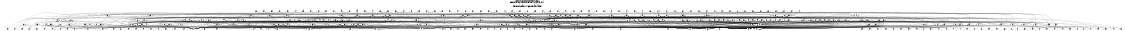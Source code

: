 # Network structure generated by ABC

digraph network {
size = "7.5,10";
center = true;
edge [dir = back];

{
  node [shape = plaintext];
  edge [style = invis];
  LevelTitle1 [label=""];
  LevelTitle2 [label=""];
  Level4 [label = ""];
  Level3 [label = ""];
  Level2 [label = ""];
  Level1 [label = ""];
  Level0 [label = ""];
  LevelTitle1 ->  LevelTitle2 ->  Level4 ->  Level3 ->  Level2 ->  Level1 ->  Level0;
}

{
  rank = same;
  LevelTitle1;
  title1 [shape=plaintext,
          fontsize=20,
          fontname = "Times-Roman",
          label="Network structure visualized by ABC\nBenchmark \"top\". Time was Wed Oct 16 16:07:39 2024. "
         ];
}

{
  rank = same;
  LevelTitle2;
  title2 [shape=plaintext,
          fontsize=18,
          fontname = "Times-Roman",
          label="The network contains 171 logic nodes and 0 latches.\n"
         ];
}

{
  rank = same;
  Level4;
  Node95 [label = "pc3", shape = invtriangle, color = coral, fillcolor = coral];
  Node96 [label = "pd4", shape = invtriangle, color = coral, fillcolor = coral];
  Node97 [label = "pe5", shape = invtriangle, color = coral, fillcolor = coral];
  Node98 [label = "pb3", shape = invtriangle, color = coral, fillcolor = coral];
  Node99 [label = "pd5", shape = invtriangle, color = coral, fillcolor = coral];
  Node100 [label = "pe4", shape = invtriangle, color = coral, fillcolor = coral];
  Node101 [label = "pa3", shape = invtriangle, color = coral, fillcolor = coral];
  Node102 [label = "pf4", shape = invtriangle, color = coral, fillcolor = coral];
  Node103 [label = "pg5", shape = invtriangle, color = coral, fillcolor = coral];
  Node104 [label = "pf5", shape = invtriangle, color = coral, fillcolor = coral];
  Node105 [label = "pg4", shape = invtriangle, color = coral, fillcolor = coral];
  Node106 [label = "pa5", shape = invtriangle, color = coral, fillcolor = coral];
  Node107 [label = "pg3", shape = invtriangle, color = coral, fillcolor = coral];
  Node108 [label = "pa4", shape = invtriangle, color = coral, fillcolor = coral];
  Node109 [label = "pf3", shape = invtriangle, color = coral, fillcolor = coral];
  Node110 [label = "pb4", shape = invtriangle, color = coral, fillcolor = coral];
  Node111 [label = "pc5", shape = invtriangle, color = coral, fillcolor = coral];
  Node112 [label = "pe3", shape = invtriangle, color = coral, fillcolor = coral];
  Node113 [label = "pb5", shape = invtriangle, color = coral, fillcolor = coral];
  Node114 [label = "pc4", shape = invtriangle, color = coral, fillcolor = coral];
  Node115 [label = "pd3", shape = invtriangle, color = coral, fillcolor = coral];
  Node116 [label = "pk3", shape = invtriangle, color = coral, fillcolor = coral];
  Node117 [label = "pl4", shape = invtriangle, color = coral, fillcolor = coral];
  Node118 [label = "pm5", shape = invtriangle, color = coral, fillcolor = coral];
  Node119 [label = "pj3", shape = invtriangle, color = coral, fillcolor = coral];
  Node120 [label = "pl5", shape = invtriangle, color = coral, fillcolor = coral];
  Node121 [label = "pm4", shape = invtriangle, color = coral, fillcolor = coral];
  Node122 [label = "pi3", shape = invtriangle, color = coral, fillcolor = coral];
  Node123 [label = "pn4", shape = invtriangle, color = coral, fillcolor = coral];
  Node124 [label = "po5", shape = invtriangle, color = coral, fillcolor = coral];
  Node125 [label = "ph3", shape = invtriangle, color = coral, fillcolor = coral];
  Node126 [label = "pn5", shape = invtriangle, color = coral, fillcolor = coral];
  Node127 [label = "po4", shape = invtriangle, color = coral, fillcolor = coral];
  Node128 [label = "ph4", shape = invtriangle, color = coral, fillcolor = coral];
  Node129 [label = "pi5", shape = invtriangle, color = coral, fillcolor = coral];
  Node130 [label = "po3", shape = invtriangle, color = coral, fillcolor = coral];
  Node131 [label = "ph5", shape = invtriangle, color = coral, fillcolor = coral];
  Node132 [label = "pi4", shape = invtriangle, color = coral, fillcolor = coral];
  Node133 [label = "pn3", shape = invtriangle, color = coral, fillcolor = coral];
  Node134 [label = "pj4", shape = invtriangle, color = coral, fillcolor = coral];
  Node135 [label = "pk5", shape = invtriangle, color = coral, fillcolor = coral];
  Node136 [label = "pm3", shape = invtriangle, color = coral, fillcolor = coral];
  Node137 [label = "pj5", shape = invtriangle, color = coral, fillcolor = coral];
  Node138 [label = "pk4", shape = invtriangle, color = coral, fillcolor = coral];
  Node139 [label = "pl3", shape = invtriangle, color = coral, fillcolor = coral];
  Node140 [label = "ps3", shape = invtriangle, color = coral, fillcolor = coral];
  Node141 [label = "pt4", shape = invtriangle, color = coral, fillcolor = coral];
  Node142 [label = "pr3", shape = invtriangle, color = coral, fillcolor = coral];
  Node143 [label = "pu4", shape = invtriangle, color = coral, fillcolor = coral];
  Node144 [label = "pq3", shape = invtriangle, color = coral, fillcolor = coral];
  Node145 [label = "pv4", shape = invtriangle, color = coral, fillcolor = coral];
  Node146 [label = "pp3", shape = invtriangle, color = coral, fillcolor = coral];
  Node147 [label = "pw4", shape = invtriangle, color = coral, fillcolor = coral];
  Node148 [label = "pp4", shape = invtriangle, color = coral, fillcolor = coral];
  Node149 [label = "pw3", shape = invtriangle, color = coral, fillcolor = coral];
  Node150 [label = "pq4", shape = invtriangle, color = coral, fillcolor = coral];
  Node151 [label = "pv3", shape = invtriangle, color = coral, fillcolor = coral];
  Node152 [label = "pw2", shape = invtriangle, color = coral, fillcolor = coral];
  Node153 [label = "pr4", shape = invtriangle, color = coral, fillcolor = coral];
  Node154 [label = "pu3", shape = invtriangle, color = coral, fillcolor = coral];
  Node155 [label = "ps4", shape = invtriangle, color = coral, fillcolor = coral];
  Node156 [label = "pt3", shape = invtriangle, color = coral, fillcolor = coral];
  Node157 [label = "pz2", shape = invtriangle, color = coral, fillcolor = coral];
  Node158 [label = "pz3", shape = invtriangle, color = coral, fillcolor = coral];
  Node159 [label = "px2", shape = invtriangle, color = coral, fillcolor = coral];
  Node160 [label = "py3", shape = invtriangle, color = coral, fillcolor = coral];
  Node161 [label = "px3", shape = invtriangle, color = coral, fillcolor = coral];
  Node162 [label = "py2", shape = invtriangle, color = coral, fillcolor = coral];
  Node163 [label = "px4", shape = invtriangle, color = coral, fillcolor = coral];
  Node164 [label = "py4", shape = invtriangle, color = coral, fillcolor = coral];
  Node165 [label = "pz4", shape = invtriangle, color = coral, fillcolor = coral];
}

{
  rank = same;
  Level3;
  Node167 [label = "167\n", shape = ellipse];
  Node172 [label = "172\n", shape = ellipse];
  Node180 [label = "180\n", shape = ellipse];
  Node187 [label = "187\n", shape = ellipse];
  Node193 [label = "193\n", shape = ellipse];
  Node201 [label = "201\n", shape = ellipse];
  Node205 [label = "205\n", shape = ellipse];
  Node207 [label = "207\n", shape = ellipse];
  Node209 [label = "209\n", shape = ellipse];
  Node210 [label = "210\n", shape = ellipse];
  Node213 [label = "213\n", shape = ellipse];
  Node217 [label = "217\n", shape = ellipse];
  Node223 [label = "223\n", shape = ellipse];
  Node227 [label = "227\n", shape = ellipse];
  Node236 [label = "236\n", shape = ellipse];
  Node241 [label = "241\n", shape = ellipse];
  Node251 [label = "251\n", shape = ellipse];
  Node254 [label = "254\n", shape = ellipse];
  Node258 [label = "258\n", shape = ellipse];
  Node261 [label = "261\n", shape = ellipse];
  Node272 [label = "272\n", shape = ellipse];
  Node280 [label = "280\n", shape = ellipse];
  Node285 [label = "285\n", shape = ellipse];
  Node290 [label = "290\n", shape = ellipse];
  Node294 [label = "294\n", shape = ellipse];
  Node298 [label = "298\n", shape = ellipse];
  Node301 [label = "301\n", shape = ellipse];
  Node305 [label = "305\n", shape = ellipse];
  Node308 [label = "308\n", shape = ellipse];
  Node310 [label = "310\n", shape = ellipse];
  Node314 [label = "314\n", shape = ellipse];
  Node318 [label = "318\n", shape = ellipse];
  Node320 [label = "320\n", shape = ellipse];
  Node323 [label = "323\n", shape = ellipse];
  Node326 [label = "326\n", shape = ellipse];
  Node329 [label = "329\n", shape = ellipse];
}

{
  rank = same;
  Level2;
  Node168 [label = "168\n", shape = ellipse];
  Node173 [label = "173\n", shape = ellipse];
  Node177 [label = "177\n", shape = ellipse];
  Node181 [label = "181\n", shape = ellipse];
  Node182 [label = "182\n", shape = ellipse];
  Node184 [label = "184\n", shape = ellipse];
  Node186 [label = "186\n", shape = ellipse];
  Node188 [label = "188\n", shape = ellipse];
  Node191 [label = "191\n", shape = ellipse];
  Node194 [label = "194\n", shape = ellipse];
  Node195 [label = "195\n", shape = ellipse];
  Node198 [label = "198\n", shape = ellipse];
  Node199 [label = "199\n", shape = ellipse];
  Node203 [label = "203\n", shape = ellipse];
  Node208 [label = "208\n", shape = ellipse];
  Node211 [label = "211\n", shape = ellipse];
  Node212 [label = "212\n", shape = ellipse];
  Node215 [label = "215\n", shape = ellipse];
  Node218 [label = "218\n", shape = ellipse];
  Node219 [label = "219\n", shape = ellipse];
  Node224 [label = "224\n", shape = ellipse];
  Node225 [label = "225\n", shape = ellipse];
  Node228 [label = "228\n", shape = ellipse];
  Node229 [label = "229\n", shape = ellipse];
  Node230 [label = "230\n", shape = ellipse];
  Node234 [label = "234\n", shape = ellipse];
  Node237 [label = "237\n", shape = ellipse];
  Node238 [label = "238\n", shape = ellipse];
  Node239 [label = "239\n", shape = ellipse];
  Node242 [label = "242\n", shape = ellipse];
  Node246 [label = "246\n", shape = ellipse];
  Node247 [label = "247\n", shape = ellipse];
  Node248 [label = "248\n", shape = ellipse];
  Node252 [label = "252\n", shape = ellipse];
  Node253 [label = "253\n", shape = ellipse];
  Node255 [label = "255\n", shape = ellipse];
  Node256 [label = "256\n", shape = ellipse];
  Node259 [label = "259\n", shape = ellipse];
  Node260 [label = "260\n", shape = ellipse];
  Node262 [label = "262\n", shape = ellipse];
  Node264 [label = "264\n", shape = ellipse];
  Node266 [label = "266\n", shape = ellipse];
  Node267 [label = "267\n", shape = ellipse];
  Node268 [label = "268\n", shape = ellipse];
  Node269 [label = "269\n", shape = ellipse];
  Node273 [label = "273\n", shape = ellipse];
  Node274 [label = "274\n", shape = ellipse];
  Node277 [label = "277\n", shape = ellipse];
  Node279 [label = "279\n", shape = ellipse];
  Node281 [label = "281\n", shape = ellipse];
  Node282 [label = "282\n", shape = ellipse];
  Node286 [label = "286\n", shape = ellipse];
  Node287 [label = "287\n", shape = ellipse];
  Node291 [label = "291\n", shape = ellipse];
  Node292 [label = "292\n", shape = ellipse];
  Node295 [label = "295\n", shape = ellipse];
  Node296 [label = "296\n", shape = ellipse];
  Node299 [label = "299\n", shape = ellipse];
  Node300 [label = "300\n", shape = ellipse];
  Node302 [label = "302\n", shape = ellipse];
  Node303 [label = "303\n", shape = ellipse];
  Node304 [label = "304\n", shape = ellipse];
  Node306 [label = "306\n", shape = ellipse];
  Node307 [label = "307\n", shape = ellipse];
  Node309 [label = "309\n", shape = ellipse];
  Node311 [label = "311\n", shape = ellipse];
  Node312 [label = "312\n", shape = ellipse];
  Node315 [label = "315\n", shape = ellipse];
  Node316 [label = "316\n", shape = ellipse];
  Node324 [label = "324\n", shape = ellipse];
  Node325 [label = "325\n", shape = ellipse];
  Node327 [label = "327\n", shape = ellipse];
  Node328 [label = "328\n", shape = ellipse];
  Node330 [label = "330\n", shape = ellipse];
  Node331 [label = "331\n", shape = ellipse];
}

{
  rank = same;
  Level1;
  Node169 [label = "169\n", shape = ellipse];
  Node170 [label = "170\n", shape = ellipse];
  Node171 [label = "171\n", shape = ellipse];
  Node174 [label = "174\n", shape = ellipse];
  Node175 [label = "175\n", shape = ellipse];
  Node176 [label = "176\n", shape = ellipse];
  Node178 [label = "178\n", shape = ellipse];
  Node179 [label = "179\n", shape = ellipse];
  Node183 [label = "183\n", shape = ellipse];
  Node185 [label = "185\n", shape = ellipse];
  Node189 [label = "189\n", shape = ellipse];
  Node190 [label = "190\n", shape = ellipse];
  Node192 [label = "192\n", shape = ellipse];
  Node196 [label = "196\n", shape = ellipse];
  Node197 [label = "197\n", shape = ellipse];
  Node200 [label = "200\n", shape = ellipse];
  Node202 [label = "202\n", shape = ellipse];
  Node204 [label = "204\n", shape = ellipse];
  Node206 [label = "206\n", shape = ellipse];
  Node214 [label = "214\n", shape = ellipse];
  Node216 [label = "216\n", shape = ellipse];
  Node220 [label = "220\n", shape = ellipse];
  Node221 [label = "221\n", shape = ellipse];
  Node222 [label = "222\n", shape = ellipse];
  Node226 [label = "226\n", shape = ellipse];
  Node231 [label = "231\n", shape = ellipse];
  Node232 [label = "232\n", shape = ellipse];
  Node233 [label = "233\n", shape = ellipse];
  Node235 [label = "235\n", shape = ellipse];
  Node240 [label = "240\n", shape = ellipse];
  Node243 [label = "243\n", shape = ellipse];
  Node244 [label = "244\n", shape = ellipse];
  Node245 [label = "245\n", shape = ellipse];
  Node249 [label = "249\n", shape = ellipse];
  Node250 [label = "250\n", shape = ellipse];
  Node257 [label = "257\n", shape = ellipse];
  Node263 [label = "263\n", shape = ellipse];
  Node265 [label = "265\n", shape = ellipse];
  Node270 [label = "270\n", shape = ellipse];
  Node271 [label = "271\n", shape = ellipse];
  Node275 [label = "275\n", shape = ellipse];
  Node276 [label = "276\n", shape = ellipse];
  Node278 [label = "278\n", shape = ellipse];
  Node283 [label = "283\n", shape = ellipse];
  Node284 [label = "284\n", shape = ellipse];
  Node288 [label = "288\n", shape = ellipse];
  Node289 [label = "289\n", shape = ellipse];
  Node293 [label = "293\n", shape = ellipse];
  Node297 [label = "297\n", shape = ellipse];
  Node313 [label = "313\n", shape = ellipse];
  Node317 [label = "317\n", shape = ellipse];
  Node319 [label = "319\n", shape = ellipse];
  Node321 [label = "321\n", shape = ellipse];
  Node322 [label = "322\n", shape = ellipse];
  Node332 [label = "332\n", shape = ellipse];
  Node333 [label = "333\n", shape = ellipse];
  Node334 [label = "334\n", shape = ellipse];
  Node335 [label = "335\n", shape = ellipse];
  Node336 [label = "336\n", shape = ellipse];
  Node337 [label = "337\n", shape = ellipse];
}

{
  rank = same;
  Level0;
  Node1 [label = "pa1", shape = triangle, color = coral, fillcolor = coral];
  Node2 [label = "pb2", shape = triangle, color = coral, fillcolor = coral];
  Node3 [label = "pp", shape = triangle, color = coral, fillcolor = coral];
  Node4 [label = "pa0", shape = triangle, color = coral, fillcolor = coral];
  Node5 [label = "pc2", shape = triangle, color = coral, fillcolor = coral];
  Node6 [label = "pq", shape = triangle, color = coral, fillcolor = coral];
  Node7 [label = "pb0", shape = triangle, color = coral, fillcolor = coral];
  Node8 [label = "pc1", shape = triangle, color = coral, fillcolor = coral];
  Node9 [label = "pr", shape = triangle, color = coral, fillcolor = coral];
  Node10 [label = "pa2", shape = triangle, color = coral, fillcolor = coral];
  Node11 [label = "pb1", shape = triangle, color = coral, fillcolor = coral];
  Node12 [label = "pc0", shape = triangle, color = coral, fillcolor = coral];
  Node13 [label = "ps", shape = triangle, color = coral, fillcolor = coral];
  Node14 [label = "pd0", shape = triangle, color = coral, fillcolor = coral];
  Node15 [label = "pe1", shape = triangle, color = coral, fillcolor = coral];
  Node16 [label = "pf2", shape = triangle, color = coral, fillcolor = coral];
  Node17 [label = "pt", shape = triangle, color = coral, fillcolor = coral];
  Node18 [label = "pd1", shape = triangle, color = coral, fillcolor = coral];
  Node19 [label = "pe0", shape = triangle, color = coral, fillcolor = coral];
  Node20 [label = "pg2", shape = triangle, color = coral, fillcolor = coral];
  Node21 [label = "pu", shape = triangle, color = coral, fillcolor = coral];
  Node22 [label = "pd2", shape = triangle, color = coral, fillcolor = coral];
  Node23 [label = "pf0", shape = triangle, color = coral, fillcolor = coral];
  Node24 [label = "pg1", shape = triangle, color = coral, fillcolor = coral];
  Node25 [label = "pv", shape = triangle, color = coral, fillcolor = coral];
  Node26 [label = "pe2", shape = triangle, color = coral, fillcolor = coral];
  Node27 [label = "pf1", shape = triangle, color = coral, fillcolor = coral];
  Node28 [label = "pg0", shape = triangle, color = coral, fillcolor = coral];
  Node29 [label = "pw", shape = triangle, color = coral, fillcolor = coral];
  Node30 [label = "ph0", shape = triangle, color = coral, fillcolor = coral];
  Node31 [label = "pi1", shape = triangle, color = coral, fillcolor = coral];
  Node32 [label = "pj2", shape = triangle, color = coral, fillcolor = coral];
  Node33 [label = "px", shape = triangle, color = coral, fillcolor = coral];
  Node34 [label = "ph1", shape = triangle, color = coral, fillcolor = coral];
  Node35 [label = "pi0", shape = triangle, color = coral, fillcolor = coral];
  Node36 [label = "pk2", shape = triangle, color = coral, fillcolor = coral];
  Node37 [label = "py", shape = triangle, color = coral, fillcolor = coral];
  Node38 [label = "ph2", shape = triangle, color = coral, fillcolor = coral];
  Node39 [label = "pk1", shape = triangle, color = coral, fillcolor = coral];
  Node40 [label = "pz", shape = triangle, color = coral, fillcolor = coral];
  Node41 [label = "pi2", shape = triangle, color = coral, fillcolor = coral];
  Node42 [label = "pj1", shape = triangle, color = coral, fillcolor = coral];
  Node43 [label = "pk0", shape = triangle, color = coral, fillcolor = coral];
  Node44 [label = "pl0", shape = triangle, color = coral, fillcolor = coral];
  Node45 [label = "pm1", shape = triangle, color = coral, fillcolor = coral];
  Node46 [label = "pn2", shape = triangle, color = coral, fillcolor = coral];
  Node47 [label = "pl1", shape = triangle, color = coral, fillcolor = coral];
  Node48 [label = "pm0", shape = triangle, color = coral, fillcolor = coral];
  Node49 [label = "po2", shape = triangle, color = coral, fillcolor = coral];
  Node50 [label = "pl2", shape = triangle, color = coral, fillcolor = coral];
  Node51 [label = "pn0", shape = triangle, color = coral, fillcolor = coral];
  Node52 [label = "po1", shape = triangle, color = coral, fillcolor = coral];
  Node53 [label = "pm2", shape = triangle, color = coral, fillcolor = coral];
  Node54 [label = "pn1", shape = triangle, color = coral, fillcolor = coral];
  Node55 [label = "po0", shape = triangle, color = coral, fillcolor = coral];
  Node56 [label = "pp0", shape = triangle, color = coral, fillcolor = coral];
  Node57 [label = "pq1", shape = triangle, color = coral, fillcolor = coral];
  Node58 [label = "pr2", shape = triangle, color = coral, fillcolor = coral];
  Node59 [label = "pa", shape = triangle, color = coral, fillcolor = coral];
  Node60 [label = "pp1", shape = triangle, color = coral, fillcolor = coral];
  Node61 [label = "pq0", shape = triangle, color = coral, fillcolor = coral];
  Node62 [label = "ps2", shape = triangle, color = coral, fillcolor = coral];
  Node63 [label = "pb", shape = triangle, color = coral, fillcolor = coral];
  Node64 [label = "pp2", shape = triangle, color = coral, fillcolor = coral];
  Node65 [label = "pr0", shape = triangle, color = coral, fillcolor = coral];
  Node66 [label = "ps1", shape = triangle, color = coral, fillcolor = coral];
  Node67 [label = "pq2", shape = triangle, color = coral, fillcolor = coral];
  Node68 [label = "pr1", shape = triangle, color = coral, fillcolor = coral];
  Node69 [label = "ps0", shape = triangle, color = coral, fillcolor = coral];
  Node70 [label = "pt0", shape = triangle, color = coral, fillcolor = coral];
  Node71 [label = "pu1", shape = triangle, color = coral, fillcolor = coral];
  Node72 [label = "pv2", shape = triangle, color = coral, fillcolor = coral];
  Node73 [label = "pt1", shape = triangle, color = coral, fillcolor = coral];
  Node74 [label = "pu0", shape = triangle, color = coral, fillcolor = coral];
  Node75 [label = "pt2", shape = triangle, color = coral, fillcolor = coral];
  Node76 [label = "pv0", shape = triangle, color = coral, fillcolor = coral];
  Node77 [label = "pw1", shape = triangle, color = coral, fillcolor = coral];
  Node78 [label = "pg", shape = triangle, color = coral, fillcolor = coral];
  Node79 [label = "pu2", shape = triangle, color = coral, fillcolor = coral];
  Node80 [label = "pv1", shape = triangle, color = coral, fillcolor = coral];
  Node81 [label = "pw0", shape = triangle, color = coral, fillcolor = coral];
  Node82 [label = "ph", shape = triangle, color = coral, fillcolor = coral];
  Node83 [label = "px0", shape = triangle, color = coral, fillcolor = coral];
  Node84 [label = "py1", shape = triangle, color = coral, fillcolor = coral];
  Node85 [label = "pi", shape = triangle, color = coral, fillcolor = coral];
  Node86 [label = "px1", shape = triangle, color = coral, fillcolor = coral];
  Node87 [label = "py0", shape = triangle, color = coral, fillcolor = coral];
  Node88 [label = "pz0", shape = triangle, color = coral, fillcolor = coral];
  Node89 [label = "pk", shape = triangle, color = coral, fillcolor = coral];
  Node90 [label = "pz1", shape = triangle, color = coral, fillcolor = coral];
  Node91 [label = "pl", shape = triangle, color = coral, fillcolor = coral];
  Node92 [label = "pm", shape = triangle, color = coral, fillcolor = coral];
  Node93 [label = "pn", shape = triangle, color = coral, fillcolor = coral];
  Node94 [label = "po", shape = triangle, color = coral, fillcolor = coral];
}

title1 -> title2 [style = invis];
title2 -> Node95 [style = invis];
title2 -> Node96 [style = invis];
title2 -> Node97 [style = invis];
title2 -> Node98 [style = invis];
title2 -> Node99 [style = invis];
title2 -> Node100 [style = invis];
title2 -> Node101 [style = invis];
title2 -> Node102 [style = invis];
title2 -> Node103 [style = invis];
title2 -> Node104 [style = invis];
title2 -> Node105 [style = invis];
title2 -> Node106 [style = invis];
title2 -> Node107 [style = invis];
title2 -> Node108 [style = invis];
title2 -> Node109 [style = invis];
title2 -> Node110 [style = invis];
title2 -> Node111 [style = invis];
title2 -> Node112 [style = invis];
title2 -> Node113 [style = invis];
title2 -> Node114 [style = invis];
title2 -> Node115 [style = invis];
title2 -> Node116 [style = invis];
title2 -> Node117 [style = invis];
title2 -> Node118 [style = invis];
title2 -> Node119 [style = invis];
title2 -> Node120 [style = invis];
title2 -> Node121 [style = invis];
title2 -> Node122 [style = invis];
title2 -> Node123 [style = invis];
title2 -> Node124 [style = invis];
title2 -> Node125 [style = invis];
title2 -> Node126 [style = invis];
title2 -> Node127 [style = invis];
title2 -> Node128 [style = invis];
title2 -> Node129 [style = invis];
title2 -> Node130 [style = invis];
title2 -> Node131 [style = invis];
title2 -> Node132 [style = invis];
title2 -> Node133 [style = invis];
title2 -> Node134 [style = invis];
title2 -> Node135 [style = invis];
title2 -> Node136 [style = invis];
title2 -> Node137 [style = invis];
title2 -> Node138 [style = invis];
title2 -> Node139 [style = invis];
title2 -> Node140 [style = invis];
title2 -> Node141 [style = invis];
title2 -> Node142 [style = invis];
title2 -> Node143 [style = invis];
title2 -> Node144 [style = invis];
title2 -> Node145 [style = invis];
title2 -> Node146 [style = invis];
title2 -> Node147 [style = invis];
title2 -> Node148 [style = invis];
title2 -> Node149 [style = invis];
title2 -> Node150 [style = invis];
title2 -> Node151 [style = invis];
title2 -> Node152 [style = invis];
title2 -> Node153 [style = invis];
title2 -> Node154 [style = invis];
title2 -> Node155 [style = invis];
title2 -> Node156 [style = invis];
title2 -> Node157 [style = invis];
title2 -> Node158 [style = invis];
title2 -> Node159 [style = invis];
title2 -> Node160 [style = invis];
title2 -> Node161 [style = invis];
title2 -> Node162 [style = invis];
title2 -> Node163 [style = invis];
title2 -> Node164 [style = invis];
title2 -> Node165 [style = invis];
Node95 -> Node96 [style = invis];
Node96 -> Node97 [style = invis];
Node97 -> Node98 [style = invis];
Node98 -> Node99 [style = invis];
Node99 -> Node100 [style = invis];
Node100 -> Node101 [style = invis];
Node101 -> Node102 [style = invis];
Node102 -> Node103 [style = invis];
Node103 -> Node104 [style = invis];
Node104 -> Node105 [style = invis];
Node105 -> Node106 [style = invis];
Node106 -> Node107 [style = invis];
Node107 -> Node108 [style = invis];
Node108 -> Node109 [style = invis];
Node109 -> Node110 [style = invis];
Node110 -> Node111 [style = invis];
Node111 -> Node112 [style = invis];
Node112 -> Node113 [style = invis];
Node113 -> Node114 [style = invis];
Node114 -> Node115 [style = invis];
Node115 -> Node116 [style = invis];
Node116 -> Node117 [style = invis];
Node117 -> Node118 [style = invis];
Node118 -> Node119 [style = invis];
Node119 -> Node120 [style = invis];
Node120 -> Node121 [style = invis];
Node121 -> Node122 [style = invis];
Node122 -> Node123 [style = invis];
Node123 -> Node124 [style = invis];
Node124 -> Node125 [style = invis];
Node125 -> Node126 [style = invis];
Node126 -> Node127 [style = invis];
Node127 -> Node128 [style = invis];
Node128 -> Node129 [style = invis];
Node129 -> Node130 [style = invis];
Node130 -> Node131 [style = invis];
Node131 -> Node132 [style = invis];
Node132 -> Node133 [style = invis];
Node133 -> Node134 [style = invis];
Node134 -> Node135 [style = invis];
Node135 -> Node136 [style = invis];
Node136 -> Node137 [style = invis];
Node137 -> Node138 [style = invis];
Node138 -> Node139 [style = invis];
Node139 -> Node140 [style = invis];
Node140 -> Node141 [style = invis];
Node141 -> Node142 [style = invis];
Node142 -> Node143 [style = invis];
Node143 -> Node144 [style = invis];
Node144 -> Node145 [style = invis];
Node145 -> Node146 [style = invis];
Node146 -> Node147 [style = invis];
Node147 -> Node148 [style = invis];
Node148 -> Node149 [style = invis];
Node149 -> Node150 [style = invis];
Node150 -> Node151 [style = invis];
Node151 -> Node152 [style = invis];
Node152 -> Node153 [style = invis];
Node153 -> Node154 [style = invis];
Node154 -> Node155 [style = invis];
Node155 -> Node156 [style = invis];
Node156 -> Node157 [style = invis];
Node157 -> Node158 [style = invis];
Node158 -> Node159 [style = invis];
Node159 -> Node160 [style = invis];
Node160 -> Node161 [style = invis];
Node161 -> Node162 [style = invis];
Node162 -> Node163 [style = invis];
Node163 -> Node164 [style = invis];
Node164 -> Node165 [style = invis];
Node95 -> Node167 [style = solid];
Node96 -> Node172 [style = solid];
Node97 -> Node177 [style = solid];
Node98 -> Node332 [style = solid];
Node99 -> Node179 [style = solid];
Node100 -> Node180 [style = solid];
Node101 -> Node333 [style = solid];
Node102 -> Node182 [style = solid];
Node103 -> Node184 [style = solid];
Node104 -> Node186 [style = solid];
Node105 -> Node187 [style = solid];
Node106 -> Node193 [style = solid];
Node107 -> Node199 [style = solid];
Node108 -> Node201 [style = solid];
Node109 -> Node203 [style = solid];
Node110 -> Node205 [style = solid];
Node111 -> Node207 [style = solid];
Node112 -> Node209 [style = solid];
Node113 -> Node210 [style = solid];
Node114 -> Node213 [style = solid];
Node115 -> Node215 [style = solid];
Node116 -> Node216 [style = solid];
Node117 -> Node217 [style = solid];
Node118 -> Node220 [style = solid];
Node119 -> Node221 [style = solid];
Node120 -> Node222 [style = solid];
Node121 -> Node223 [style = solid];
Node122 -> Node226 [style = solid];
Node123 -> Node227 [style = solid];
Node124 -> Node230 [style = solid];
Node125 -> Node233 [style = solid];
Node126 -> Node234 [style = solid];
Node127 -> Node236 [style = solid];
Node128 -> Node239 [style = solid];
Node129 -> Node241 [style = solid];
Node130 -> Node250 [style = solid];
Node131 -> Node251 [style = solid];
Node132 -> Node254 [style = solid];
Node133 -> Node257 [style = solid];
Node134 -> Node258 [style = solid];
Node135 -> Node261 [style = solid];
Node136 -> Node271 [style = solid];
Node137 -> Node272 [style = solid];
Node138 -> Node280 [style = solid];
Node139 -> Node283 [style = solid];
Node140 -> Node284 [style = solid];
Node141 -> Node285 [style = solid];
Node142 -> Node289 [style = solid];
Node143 -> Node290 [style = solid];
Node144 -> Node293 [style = solid];
Node145 -> Node294 [style = solid];
Node146 -> Node297 [style = solid];
Node147 -> Node298 [style = solid];
Node148 -> Node301 [style = solid];
Node149 -> Node304 [style = solid];
Node150 -> Node305 [style = solid];
Node151 -> Node308 [style = solid];
Node152 -> Node334 [style = solid];
Node153 -> Node310 [style = solid];
Node154 -> Node313 [style = solid];
Node155 -> Node314 [style = solid];
Node156 -> Node317 [style = solid];
Node157 -> Node335 [style = solid];
Node158 -> Node318 [style = solid];
Node159 -> Node336 [style = solid];
Node160 -> Node320 [style = solid];
Node161 -> Node322 [style = solid];
Node162 -> Node337 [style = solid];
Node163 -> Node323 [style = solid];
Node164 -> Node326 [style = solid];
Node165 -> Node329 [style = solid];
Node167 -> Node168 [style = solid];
Node167 -> Node170 [style = solid];
Node167 -> Node171 [style = solid];
Node167 -> Node35 [style = solid];
Node167 -> Node62 [style = solid];
Node168 -> Node169 [style = solid];
Node168 -> Node30 [style = solid];
Node168 -> Node67 [style = solid];
Node168 -> Node75 [style = solid];
Node168 -> Node85 [style = solid];
Node169 -> Node15 [style = solid];
Node169 -> Node35 [style = solid];
Node170 -> Node46 [style = solid];
Node170 -> Node49 [style = solid];
Node170 -> Node58 [style = solid];
Node170 -> Node64 [style = solid];
Node171 -> Node15 [style = solid];
Node171 -> Node67 [style = solid];
Node171 -> Node85 [style = solid];
Node172 -> Node173 [style = solid];
Node172 -> Node175 [style = solid];
Node172 -> Node176 [style = solid];
Node172 -> Node15 [style = solid];
Node172 -> Node46 [style = solid];
Node172 -> Node70 [style = solid];
Node173 -> Node174 [style = solid];
Node173 -> Node46 [style = solid];
Node173 -> Node49 [style = solid];
Node173 -> Node58 [style = solid];
Node173 -> Node64 [style = solid];
Node173 -> Node67 [style = solid];
Node174 -> Node8 [style = solid];
Node174 -> Node15 [style = solid];
Node175 -> Node49 [style = solid];
Node175 -> Node58 [style = solid];
Node175 -> Node64 [style = solid];
Node175 -> Node67 [style = solid];
Node176 -> Node8 [style = solid];
Node176 -> Node39 [style = solid];
Node177 -> Node178 [style = solid];
Node177 -> Node8 [style = solid];
Node177 -> Node36 [style = solid];
Node177 -> Node50 [style = solid];
Node177 -> Node53 [style = solid];
Node177 -> Node79 [style = solid];
Node178 -> Node63 [style = solid];
Node178 -> Node74 [style = solid];
Node179 -> Node8 [style = solid];
Node179 -> Node36 [style = solid];
Node179 -> Node63 [style = solid];
Node179 -> Node74 [style = solid];
Node179 -> Node79 [style = solid];
Node180 -> Node181 [style = solid];
Node180 -> Node8 [style = solid];
Node180 -> Node47 [style = solid];
Node181 -> Node174 [style = solid];
Node181 -> Node46 [style = solid];
Node181 -> Node49 [style = solid];
Node181 -> Node58 [style = solid];
Node181 -> Node64 [style = solid];
Node181 -> Node67 [style = solid];
Node182 -> Node183 [style = solid];
Node182 -> Node28 [style = solid];
Node182 -> Node35 [style = solid];
Node182 -> Node45 [style = solid];
Node182 -> Node72 [style = solid];
Node183 -> Node36 [style = solid];
Node183 -> Node50 [style = solid];
Node183 -> Node53 [style = solid];
Node183 -> Node78 [style = solid];
Node183 -> Node82 [style = solid];
Node184 -> Node185 [style = solid];
Node184 -> Node8 [style = solid];
Node184 -> Node15 [style = solid];
Node184 -> Node18 [style = solid];
Node184 -> Node46 [style = solid];
Node184 -> Node53 [style = solid];
Node185 -> Node36 [style = solid];
Node185 -> Node50 [style = solid];
Node186 -> Node178 [style = solid];
Node186 -> Node8 [style = solid];
Node186 -> Node36 [style = solid];
Node186 -> Node50 [style = solid];
Node186 -> Node53 [style = solid];
Node186 -> Node79 [style = solid];
Node187 -> Node188 [style = solid];
Node187 -> Node191 [style = solid];
Node187 -> Node189 [style = solid];
Node187 -> Node30 [style = solid];
Node187 -> Node35 [style = solid];
Node187 -> Node85 [style = solid];
Node188 -> Node169 [style = solid];
Node188 -> Node189 [style = solid];
Node188 -> Node190 [style = solid];
Node188 -> Node48 [style = solid];
Node188 -> Node52 [style = solid];
Node188 -> Node78 [style = solid];
Node189 -> Node28 [style = solid];
Node189 -> Node45 [style = solid];
Node189 -> Node72 [style = solid];
Node190 -> Node28 [style = solid];
Node190 -> Node30 [style = solid];
Node190 -> Node45 [style = solid];
Node190 -> Node72 [style = solid];
Node190 -> Node82 [style = solid];
Node191 -> Node192 [style = solid];
Node191 -> Node28 [style = solid];
Node191 -> Node45 [style = solid];
Node191 -> Node72 [style = solid];
Node191 -> Node78 [style = solid];
Node191 -> Node82 [style = solid];
Node192 -> Node15 [style = solid];
Node192 -> Node35 [style = solid];
Node192 -> Node48 [style = solid];
Node192 -> Node54 [style = solid];
Node193 -> Node194 [style = solid];
Node193 -> Node195 [style = solid];
Node193 -> Node198 [style = solid];
Node193 -> Node169 [style = solid];
Node193 -> Node41 [style = solid];
Node193 -> Node48 [style = solid];
Node194 -> Node189 [style = solid];
Node194 -> Node190 [style = solid];
Node194 -> Node78 [style = solid];
Node194 -> Node85 [style = solid];
Node195 -> Node189 [style = solid];
Node195 -> Node196 [style = solid];
Node195 -> Node197 [style = solid];
Node195 -> Node35 [style = solid];
Node195 -> Node38 [style = solid];
Node196 -> Node15 [style = solid];
Node196 -> Node48 [style = solid];
Node197 -> Node30 [style = solid];
Node197 -> Node78 [style = solid];
Node197 -> Node82 [style = solid];
Node197 -> Node85 [style = solid];
Node198 -> Node197 [style = solid];
Node198 -> Node12 [style = solid];
Node198 -> Node28 [style = solid];
Node198 -> Node35 [style = solid];
Node198 -> Node45 [style = solid];
Node198 -> Node72 [style = solid];
Node199 -> Node200 [style = solid];
Node199 -> Node51 [style = solid];
Node199 -> Node58 [style = solid];
Node199 -> Node64 [style = solid];
Node199 -> Node67 [style = solid];
Node200 -> Node8 [style = solid];
Node200 -> Node15 [style = solid];
Node200 -> Node35 [style = solid];
Node200 -> Node46 [style = solid];
Node200 -> Node49 [style = solid];
Node200 -> Node51 [style = solid];
Node201 -> Node173 [style = solid];
Node201 -> Node175 [style = solid];
Node201 -> Node202 [style = solid];
Node201 -> Node15 [style = solid];
Node201 -> Node46 [style = solid];
Node201 -> Node61 [style = solid];
Node202 -> Node8 [style = solid];
Node202 -> Node34 [style = solid];
Node203 -> Node204 [style = solid];
Node203 -> Node28 [style = solid];
Node203 -> Node35 [style = solid];
Node203 -> Node48 [style = solid];
Node203 -> Node72 [style = solid];
Node204 -> Node30 [style = solid];
Node204 -> Node45 [style = solid];
Node204 -> Node78 [style = solid];
Node204 -> Node82 [style = solid];
Node204 -> Node85 [style = solid];
Node205 -> Node173 [style = solid];
Node205 -> Node175 [style = solid];
Node205 -> Node206 [style = solid];
Node205 -> Node15 [style = solid];
Node205 -> Node46 [style = solid];
Node205 -> Node65 [style = solid];
Node206 -> Node8 [style = solid];
Node206 -> Node31 [style = solid];
Node207 -> Node208 [style = solid];
Node207 -> Node189 [style = solid];
Node207 -> Node196 [style = solid];
Node207 -> Node197 [style = solid];
Node207 -> Node32 [style = solid];
Node207 -> Node35 [style = solid];
Node208 -> Node197 [style = solid];
Node208 -> Node19 [style = solid];
Node208 -> Node28 [style = solid];
Node208 -> Node35 [style = solid];
Node208 -> Node45 [style = solid];
Node208 -> Node72 [style = solid];
Node209 -> Node181 [style = solid];
Node209 -> Node8 [style = solid];
Node209 -> Node44 [style = solid];
Node210 -> Node194 [style = solid];
Node210 -> Node211 [style = solid];
Node210 -> Node212 [style = solid];
Node210 -> Node169 [style = solid];
Node210 -> Node32 [style = solid];
Node210 -> Node48 [style = solid];
Node211 -> Node189 [style = solid];
Node211 -> Node196 [style = solid];
Node211 -> Node197 [style = solid];
Node211 -> Node35 [style = solid];
Node211 -> Node41 [style = solid];
Node212 -> Node197 [style = solid];
Node212 -> Node14 [style = solid];
Node212 -> Node28 [style = solid];
Node212 -> Node35 [style = solid];
Node212 -> Node45 [style = solid];
Node212 -> Node72 [style = solid];
Node213 -> Node173 [style = solid];
Node213 -> Node175 [style = solid];
Node213 -> Node214 [style = solid];
Node213 -> Node15 [style = solid];
Node213 -> Node46 [style = solid];
Node213 -> Node69 [style = solid];
Node214 -> Node8 [style = solid];
Node214 -> Node42 [style = solid];
Node215 -> Node204 [style = solid];
Node215 -> Node8 [style = solid];
Node215 -> Node23 [style = solid];
Node215 -> Node28 [style = solid];
Node215 -> Node43 [style = solid];
Node215 -> Node72 [style = solid];
Node216 -> Node8 [style = solid];
Node216 -> Node35 [style = solid];
Node216 -> Node65 [style = solid];
Node217 -> Node194 [style = solid];
Node217 -> Node218 [style = solid];
Node217 -> Node219 [style = solid];
Node217 -> Node169 [style = solid];
Node217 -> Node48 [style = solid];
Node217 -> Node73 [style = solid];
Node218 -> Node189 [style = solid];
Node218 -> Node196 [style = solid];
Node218 -> Node197 [style = solid];
Node218 -> Node35 [style = solid];
Node218 -> Node66 [style = solid];
Node219 -> Node197 [style = solid];
Node219 -> Node28 [style = solid];
Node219 -> Node35 [style = solid];
Node219 -> Node45 [style = solid];
Node219 -> Node72 [style = solid];
Node219 -> Node93 [style = solid];
Node220 -> Node8 [style = solid];
Node220 -> Node47 [style = solid];
Node220 -> Node62 [style = solid];
Node220 -> Node75 [style = solid];
Node221 -> Node8 [style = solid];
Node221 -> Node35 [style = solid];
Node221 -> Node61 [style = solid];
Node222 -> Node11 [style = solid];
Node222 -> Node15 [style = solid];
Node222 -> Node35 [style = solid];
Node222 -> Node48 [style = solid];
Node222 -> Node54 [style = solid];
Node223 -> Node194 [style = solid];
Node223 -> Node224 [style = solid];
Node223 -> Node225 [style = solid];
Node223 -> Node169 [style = solid];
Node223 -> Node48 [style = solid];
Node223 -> Node71 [style = solid];
Node224 -> Node189 [style = solid];
Node224 -> Node196 [style = solid];
Node224 -> Node197 [style = solid];
Node224 -> Node35 [style = solid];
Node224 -> Node73 [style = solid];
Node225 -> Node197 [style = solid];
Node225 -> Node28 [style = solid];
Node225 -> Node35 [style = solid];
Node225 -> Node45 [style = solid];
Node225 -> Node72 [style = solid];
Node225 -> Node94 [style = solid];
Node226 -> Node8 [style = solid];
Node226 -> Node35 [style = solid];
Node226 -> Node56 [style = solid];
Node227 -> Node194 [style = solid];
Node227 -> Node228 [style = solid];
Node227 -> Node229 [style = solid];
Node227 -> Node169 [style = solid];
Node227 -> Node48 [style = solid];
Node227 -> Node80 [style = solid];
Node228 -> Node189 [style = solid];
Node228 -> Node196 [style = solid];
Node228 -> Node197 [style = solid];
Node228 -> Node35 [style = solid];
Node228 -> Node71 [style = solid];
Node229 -> Node197 [style = solid];
Node229 -> Node3 [style = solid];
Node229 -> Node28 [style = solid];
Node229 -> Node35 [style = solid];
Node229 -> Node45 [style = solid];
Node229 -> Node72 [style = solid];
Node230 -> Node231 [style = solid];
Node230 -> Node232 [style = solid];
Node230 -> Node23 [style = solid];
Node230 -> Node28 [style = solid];
Node230 -> Node35 [style = solid];
Node230 -> Node72 [style = solid];
Node231 -> Node15 [style = solid];
Node231 -> Node46 [style = solid];
Node232 -> Node49 [style = solid];
Node232 -> Node58 [style = solid];
Node232 -> Node64 [style = solid];
Node232 -> Node67 [style = solid];
Node232 -> Node85 [style = solid];
Node233 -> Node8 [style = solid];
Node233 -> Node35 [style = solid];
Node233 -> Node55 [style = solid];
Node234 -> Node178 [style = solid];
Node234 -> Node235 [style = solid];
Node234 -> Node36 [style = solid];
Node234 -> Node50 [style = solid];
Node234 -> Node53 [style = solid];
Node235 -> Node35 [style = solid];
Node235 -> Node63 [style = solid];
Node235 -> Node74 [style = solid];
Node235 -> Node79 [style = solid];
Node236 -> Node194 [style = solid];
Node236 -> Node237 [style = solid];
Node236 -> Node238 [style = solid];
Node236 -> Node169 [style = solid];
Node236 -> Node48 [style = solid];
Node236 -> Node77 [style = solid];
Node237 -> Node189 [style = solid];
Node237 -> Node196 [style = solid];
Node237 -> Node197 [style = solid];
Node237 -> Node35 [style = solid];
Node237 -> Node80 [style = solid];
Node238 -> Node197 [style = solid];
Node238 -> Node6 [style = solid];
Node238 -> Node28 [style = solid];
Node238 -> Node35 [style = solid];
Node238 -> Node45 [style = solid];
Node238 -> Node72 [style = solid];
Node239 -> Node189 [style = solid];
Node239 -> Node197 [style = solid];
Node239 -> Node240 [style = solid];
Node240 -> Node15 [style = solid];
Node240 -> Node35 [style = solid];
Node240 -> Node48 [style = solid];
Node240 -> Node52 [style = solid];
Node240 -> Node60 [style = solid];
Node241 -> Node242 [style = solid];
Node241 -> Node246 [style = solid];
Node241 -> Node247 [style = solid];
Node241 -> Node248 [style = solid];
Node241 -> Node249 [style = solid];
Node242 -> Node243 [style = solid];
Node242 -> Node244 [style = solid];
Node242 -> Node245 [style = solid];
Node242 -> Node18 [style = solid];
Node243 -> Node36 [style = solid];
Node243 -> Node50 [style = solid];
Node243 -> Node53 [style = solid];
Node244 -> Node8 [style = solid];
Node244 -> Node46 [style = solid];
Node244 -> Node49 [style = solid];
Node244 -> Node64 [style = solid];
Node245 -> Node15 [style = solid];
Node245 -> Node18 [style = solid];
Node245 -> Node36 [style = solid];
Node245 -> Node50 [style = solid];
Node245 -> Node53 [style = solid];
Node246 -> Node244 [style = solid];
Node246 -> Node245 [style = solid];
Node246 -> Node15 [style = solid];
Node246 -> Node46 [style = solid];
Node246 -> Node64 [style = solid];
Node247 -> Node243 [style = solid];
Node247 -> Node244 [style = solid];
Node247 -> Node245 [style = solid];
Node247 -> Node18 [style = solid];
Node247 -> Node64 [style = solid];
Node248 -> Node243 [style = solid];
Node248 -> Node244 [style = solid];
Node248 -> Node18 [style = solid];
Node248 -> Node46 [style = solid];
Node248 -> Node49 [style = solid];
Node249 -> Node8 [style = solid];
Node249 -> Node15 [style = solid];
Node249 -> Node46 [style = solid];
Node249 -> Node49 [style = solid];
Node249 -> Node64 [style = solid];
Node250 -> Node35 [style = solid];
Node250 -> Node59 [style = solid];
Node251 -> Node252 [style = solid];
Node251 -> Node253 [style = solid];
Node251 -> Node243 [style = solid];
Node251 -> Node15 [style = solid];
Node251 -> Node18 [style = solid];
Node251 -> Node49 [style = solid];
Node252 -> Node245 [style = solid];
Node252 -> Node8 [style = solid];
Node252 -> Node46 [style = solid];
Node252 -> Node49 [style = solid];
Node253 -> Node243 [style = solid];
Node253 -> Node8 [style = solid];
Node253 -> Node15 [style = solid];
Node253 -> Node18 [style = solid];
Node253 -> Node46 [style = solid];
Node253 -> Node49 [style = solid];
Node254 -> Node194 [style = solid];
Node254 -> Node255 [style = solid];
Node254 -> Node256 [style = solid];
Node254 -> Node169 [style = solid];
Node254 -> Node48 [style = solid];
Node254 -> Node57 [style = solid];
Node255 -> Node189 [style = solid];
Node255 -> Node196 [style = solid];
Node255 -> Node197 [style = solid];
Node255 -> Node35 [style = solid];
Node255 -> Node60 [style = solid];
Node256 -> Node197 [style = solid];
Node256 -> Node28 [style = solid];
Node256 -> Node35 [style = solid];
Node256 -> Node45 [style = solid];
Node256 -> Node72 [style = solid];
Node256 -> Node89 [style = solid];
Node257 -> Node35 [style = solid];
Node257 -> Node63 [style = solid];
Node258 -> Node194 [style = solid];
Node258 -> Node259 [style = solid];
Node258 -> Node260 [style = solid];
Node258 -> Node169 [style = solid];
Node258 -> Node48 [style = solid];
Node258 -> Node68 [style = solid];
Node259 -> Node189 [style = solid];
Node259 -> Node196 [style = solid];
Node259 -> Node197 [style = solid];
Node259 -> Node35 [style = solid];
Node259 -> Node57 [style = solid];
Node260 -> Node197 [style = solid];
Node260 -> Node28 [style = solid];
Node260 -> Node35 [style = solid];
Node260 -> Node45 [style = solid];
Node260 -> Node72 [style = solid];
Node260 -> Node91 [style = solid];
Node261 -> Node262 [style = solid];
Node261 -> Node264 [style = solid];
Node261 -> Node266 [style = solid];
Node261 -> Node267 [style = solid];
Node261 -> Node268 [style = solid];
Node261 -> Node269 [style = solid];
Node262 -> Node243 [style = solid];
Node262 -> Node245 [style = solid];
Node262 -> Node263 [style = solid];
Node262 -> Node8 [style = solid];
Node263 -> Node46 [style = solid];
Node263 -> Node49 [style = solid];
Node263 -> Node64 [style = solid];
Node263 -> Node67 [style = solid];
Node264 -> Node265 [style = solid];
Node264 -> Node8 [style = solid];
Node264 -> Node15 [style = solid];
Node264 -> Node18 [style = solid];
Node264 -> Node46 [style = solid];
Node264 -> Node49 [style = solid];
Node265 -> Node64 [style = solid];
Node265 -> Node67 [style = solid];
Node266 -> Node245 [style = solid];
Node266 -> Node263 [style = solid];
Node266 -> Node8 [style = solid];
Node266 -> Node15 [style = solid];
Node266 -> Node18 [style = solid];
Node267 -> Node243 [style = solid];
Node267 -> Node265 [style = solid];
Node267 -> Node8 [style = solid];
Node267 -> Node46 [style = solid];
Node267 -> Node49 [style = solid];
Node267 -> Node58 [style = solid];
Node268 -> Node245 [style = solid];
Node268 -> Node265 [style = solid];
Node268 -> Node8 [style = solid];
Node268 -> Node46 [style = solid];
Node268 -> Node49 [style = solid];
Node268 -> Node58 [style = solid];
Node269 -> Node270 [style = solid];
Node269 -> Node15 [style = solid];
Node269 -> Node18 [style = solid];
Node270 -> Node8 [style = solid];
Node270 -> Node46 [style = solid];
Node270 -> Node49 [style = solid];
Node270 -> Node58 [style = solid];
Node270 -> Node64 [style = solid];
Node270 -> Node67 [style = solid];
Node271 -> Node8 [style = solid];
Node271 -> Node35 [style = solid];
Node271 -> Node70 [style = solid];
Node272 -> Node273 [style = solid];
Node272 -> Node274 [style = solid];
Node272 -> Node277 [style = solid];
Node272 -> Node279 [style = solid];
Node273 -> Node243 [style = solid];
Node273 -> Node8 [style = solid];
Node273 -> Node46 [style = solid];
Node273 -> Node49 [style = solid];
Node273 -> Node64 [style = solid];
Node273 -> Node67 [style = solid];
Node274 -> Node245 [style = solid];
Node274 -> Node275 [style = solid];
Node274 -> Node276 [style = solid];
Node274 -> Node15 [style = solid];
Node274 -> Node49 [style = solid];
Node274 -> Node67 [style = solid];
Node275 -> Node8 [style = solid];
Node275 -> Node46 [style = solid];
Node275 -> Node49 [style = solid];
Node275 -> Node64 [style = solid];
Node275 -> Node67 [style = solid];
Node276 -> Node8 [style = solid];
Node276 -> Node46 [style = solid];
Node276 -> Node49 [style = solid];
Node276 -> Node64 [style = solid];
Node276 -> Node67 [style = solid];
Node277 -> Node245 [style = solid];
Node277 -> Node275 [style = solid];
Node277 -> Node278 [style = solid];
Node277 -> Node15 [style = solid];
Node277 -> Node18 [style = solid];
Node277 -> Node49 [style = solid];
Node278 -> Node8 [style = solid];
Node278 -> Node15 [style = solid];
Node278 -> Node46 [style = solid];
Node278 -> Node49 [style = solid];
Node278 -> Node64 [style = solid];
Node278 -> Node67 [style = solid];
Node279 -> Node243 [style = solid];
Node279 -> Node245 [style = solid];
Node279 -> Node265 [style = solid];
Node279 -> Node275 [style = solid];
Node279 -> Node18 [style = solid];
Node279 -> Node46 [style = solid];
Node280 -> Node194 [style = solid];
Node280 -> Node281 [style = solid];
Node280 -> Node282 [style = solid];
Node280 -> Node169 [style = solid];
Node280 -> Node48 [style = solid];
Node280 -> Node66 [style = solid];
Node281 -> Node189 [style = solid];
Node281 -> Node196 [style = solid];
Node281 -> Node197 [style = solid];
Node281 -> Node35 [style = solid];
Node281 -> Node68 [style = solid];
Node282 -> Node197 [style = solid];
Node282 -> Node28 [style = solid];
Node282 -> Node35 [style = solid];
Node282 -> Node45 [style = solid];
Node282 -> Node72 [style = solid];
Node282 -> Node92 [style = solid];
Node283 -> Node8 [style = solid];
Node283 -> Node35 [style = solid];
Node283 -> Node69 [style = solid];
Node284 -> Node35 [style = solid];
Node284 -> Node87 [style = solid];
Node285 -> Node194 [style = solid];
Node285 -> Node286 [style = solid];
Node285 -> Node287 [style = solid];
Node285 -> Node288 [style = solid];
Node285 -> Node2 [style = solid];
Node285 -> Node15 [style = solid];
Node286 -> Node189 [style = solid];
Node286 -> Node196 [style = solid];
Node286 -> Node197 [style = solid];
Node286 -> Node10 [style = solid];
Node286 -> Node35 [style = solid];
Node287 -> Node197 [style = solid];
Node287 -> Node25 [style = solid];
Node287 -> Node28 [style = solid];
Node287 -> Node35 [style = solid];
Node287 -> Node45 [style = solid];
Node287 -> Node72 [style = solid];
Node288 -> Node35 [style = solid];
Node288 -> Node48 [style = solid];
Node289 -> Node35 [style = solid];
Node289 -> Node83 [style = solid];
Node290 -> Node194 [style = solid];
Node290 -> Node291 [style = solid];
Node290 -> Node292 [style = solid];
Node290 -> Node288 [style = solid];
Node290 -> Node5 [style = solid];
Node290 -> Node15 [style = solid];
Node291 -> Node189 [style = solid];
Node291 -> Node196 [style = solid];
Node291 -> Node197 [style = solid];
Node291 -> Node2 [style = solid];
Node291 -> Node35 [style = solid];
Node292 -> Node197 [style = solid];
Node292 -> Node28 [style = solid];
Node292 -> Node29 [style = solid];
Node292 -> Node35 [style = solid];
Node292 -> Node45 [style = solid];
Node292 -> Node72 [style = solid];
Node293 -> Node35 [style = solid];
Node293 -> Node81 [style = solid];
Node294 -> Node194 [style = solid];
Node294 -> Node295 [style = solid];
Node294 -> Node296 [style = solid];
Node294 -> Node169 [style = solid];
Node294 -> Node22 [style = solid];
Node294 -> Node48 [style = solid];
Node295 -> Node189 [style = solid];
Node295 -> Node196 [style = solid];
Node295 -> Node197 [style = solid];
Node295 -> Node5 [style = solid];
Node295 -> Node35 [style = solid];
Node296 -> Node197 [style = solid];
Node296 -> Node28 [style = solid];
Node296 -> Node33 [style = solid];
Node296 -> Node35 [style = solid];
Node296 -> Node45 [style = solid];
Node296 -> Node72 [style = solid];
Node297 -> Node35 [style = solid];
Node297 -> Node76 [style = solid];
Node298 -> Node194 [style = solid];
Node298 -> Node299 [style = solid];
Node298 -> Node300 [style = solid];
Node298 -> Node169 [style = solid];
Node298 -> Node26 [style = solid];
Node298 -> Node48 [style = solid];
Node299 -> Node189 [style = solid];
Node299 -> Node196 [style = solid];
Node299 -> Node197 [style = solid];
Node299 -> Node22 [style = solid];
Node299 -> Node35 [style = solid];
Node300 -> Node197 [style = solid];
Node300 -> Node28 [style = solid];
Node300 -> Node35 [style = solid];
Node300 -> Node37 [style = solid];
Node300 -> Node45 [style = solid];
Node300 -> Node72 [style = solid];
Node301 -> Node194 [style = solid];
Node301 -> Node302 [style = solid];
Node301 -> Node303 [style = solid];
Node301 -> Node169 [style = solid];
Node301 -> Node48 [style = solid];
Node301 -> Node86 [style = solid];
Node302 -> Node189 [style = solid];
Node302 -> Node196 [style = solid];
Node302 -> Node197 [style = solid];
Node302 -> Node35 [style = solid];
Node302 -> Node77 [style = solid];
Node303 -> Node197 [style = solid];
Node303 -> Node9 [style = solid];
Node303 -> Node28 [style = solid];
Node303 -> Node35 [style = solid];
Node303 -> Node45 [style = solid];
Node303 -> Node72 [style = solid];
Node304 -> Node197 [style = solid];
Node304 -> Node28 [style = solid];
Node304 -> Node35 [style = solid];
Node304 -> Node45 [style = solid];
Node304 -> Node72 [style = solid];
Node305 -> Node194 [style = solid];
Node305 -> Node306 [style = solid];
Node305 -> Node307 [style = solid];
Node305 -> Node169 [style = solid];
Node305 -> Node48 [style = solid];
Node305 -> Node84 [style = solid];
Node306 -> Node189 [style = solid];
Node306 -> Node196 [style = solid];
Node306 -> Node197 [style = solid];
Node306 -> Node35 [style = solid];
Node306 -> Node86 [style = solid];
Node307 -> Node197 [style = solid];
Node307 -> Node13 [style = solid];
Node307 -> Node28 [style = solid];
Node307 -> Node35 [style = solid];
Node307 -> Node45 [style = solid];
Node307 -> Node72 [style = solid];
Node308 -> Node309 [style = solid];
Node308 -> Node204 [style = solid];
Node308 -> Node23 [style = solid];
Node308 -> Node28 [style = solid];
Node308 -> Node35 [style = solid];
Node308 -> Node72 [style = solid];
Node309 -> Node171 [style = solid];
Node309 -> Node46 [style = solid];
Node309 -> Node49 [style = solid];
Node309 -> Node58 [style = solid];
Node309 -> Node64 [style = solid];
Node310 -> Node194 [style = solid];
Node310 -> Node311 [style = solid];
Node310 -> Node312 [style = solid];
Node310 -> Node169 [style = solid];
Node310 -> Node48 [style = solid];
Node310 -> Node90 [style = solid];
Node311 -> Node189 [style = solid];
Node311 -> Node196 [style = solid];
Node311 -> Node197 [style = solid];
Node311 -> Node35 [style = solid];
Node311 -> Node84 [style = solid];
Node312 -> Node197 [style = solid];
Node312 -> Node17 [style = solid];
Node312 -> Node28 [style = solid];
Node312 -> Node35 [style = solid];
Node312 -> Node45 [style = solid];
Node312 -> Node72 [style = solid];
Node313 -> Node1 [style = solid];
Node313 -> Node35 [style = solid];
Node314 -> Node194 [style = solid];
Node314 -> Node315 [style = solid];
Node314 -> Node316 [style = solid];
Node314 -> Node196 [style = solid];
Node314 -> Node10 [style = solid];
Node314 -> Node35 [style = solid];
Node315 -> Node189 [style = solid];
Node315 -> Node196 [style = solid];
Node315 -> Node197 [style = solid];
Node315 -> Node35 [style = solid];
Node315 -> Node90 [style = solid];
Node316 -> Node197 [style = solid];
Node316 -> Node21 [style = solid];
Node316 -> Node28 [style = solid];
Node316 -> Node35 [style = solid];
Node316 -> Node45 [style = solid];
Node316 -> Node72 [style = solid];
Node317 -> Node35 [style = solid];
Node317 -> Node88 [style = solid];
Node318 -> Node173 [style = solid];
Node318 -> Node175 [style = solid];
Node318 -> Node319 [style = solid];
Node318 -> Node15 [style = solid];
Node318 -> Node46 [style = solid];
Node318 -> Node56 [style = solid];
Node319 -> Node8 [style = solid];
Node319 -> Node24 [style = solid];
Node320 -> Node173 [style = solid];
Node320 -> Node175 [style = solid];
Node320 -> Node321 [style = solid];
Node320 -> Node15 [style = solid];
Node320 -> Node46 [style = solid];
Node320 -> Node55 [style = solid];
Node321 -> Node8 [style = solid];
Node321 -> Node27 [style = solid];
Node322 -> Node8 [style = solid];
Node322 -> Node15 [style = solid];
Node322 -> Node18 [style = solid];
Node322 -> Node36 [style = solid];
Node322 -> Node50 [style = solid];
Node322 -> Node53 [style = solid];
Node323 -> Node194 [style = solid];
Node323 -> Node324 [style = solid];
Node323 -> Node325 [style = solid];
Node323 -> Node169 [style = solid];
Node323 -> Node16 [style = solid];
Node323 -> Node48 [style = solid];
Node324 -> Node189 [style = solid];
Node324 -> Node196 [style = solid];
Node324 -> Node197 [style = solid];
Node324 -> Node26 [style = solid];
Node324 -> Node35 [style = solid];
Node325 -> Node197 [style = solid];
Node325 -> Node28 [style = solid];
Node325 -> Node35 [style = solid];
Node325 -> Node40 [style = solid];
Node325 -> Node45 [style = solid];
Node325 -> Node72 [style = solid];
Node326 -> Node194 [style = solid];
Node326 -> Node327 [style = solid];
Node326 -> Node328 [style = solid];
Node326 -> Node169 [style = solid];
Node326 -> Node20 [style = solid];
Node326 -> Node48 [style = solid];
Node327 -> Node189 [style = solid];
Node327 -> Node196 [style = solid];
Node327 -> Node197 [style = solid];
Node327 -> Node16 [style = solid];
Node327 -> Node35 [style = solid];
Node328 -> Node197 [style = solid];
Node328 -> Node4 [style = solid];
Node328 -> Node28 [style = solid];
Node328 -> Node35 [style = solid];
Node328 -> Node45 [style = solid];
Node328 -> Node72 [style = solid];
Node329 -> Node194 [style = solid];
Node329 -> Node330 [style = solid];
Node329 -> Node331 [style = solid];
Node329 -> Node169 [style = solid];
Node329 -> Node38 [style = solid];
Node329 -> Node48 [style = solid];
Node330 -> Node189 [style = solid];
Node330 -> Node196 [style = solid];
Node330 -> Node197 [style = solid];
Node330 -> Node20 [style = solid];
Node330 -> Node35 [style = solid];
Node331 -> Node197 [style = solid];
Node331 -> Node7 [style = solid];
Node331 -> Node28 [style = solid];
Node331 -> Node35 [style = solid];
Node331 -> Node45 [style = solid];
Node331 -> Node72 [style = solid];
Node332 -> Node39 [style = solid];
Node333 -> Node42 [style = solid];
Node334 -> Node27 [style = solid];
Node335 -> Node31 [style = solid];
Node336 -> Node24 [style = solid];
Node337 -> Node34 [style = solid];
}

